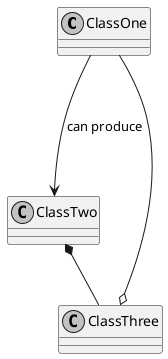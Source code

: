 @startuml

skinparam Monochrome true
skinparam Shadowing false

' Replace the following placeholders. Delete this line when complete. 

ClassOne ---> ClassTwo :can produce
ClassTwo *-- ClassThree
ClassThree o-- ClassOne

@enduml